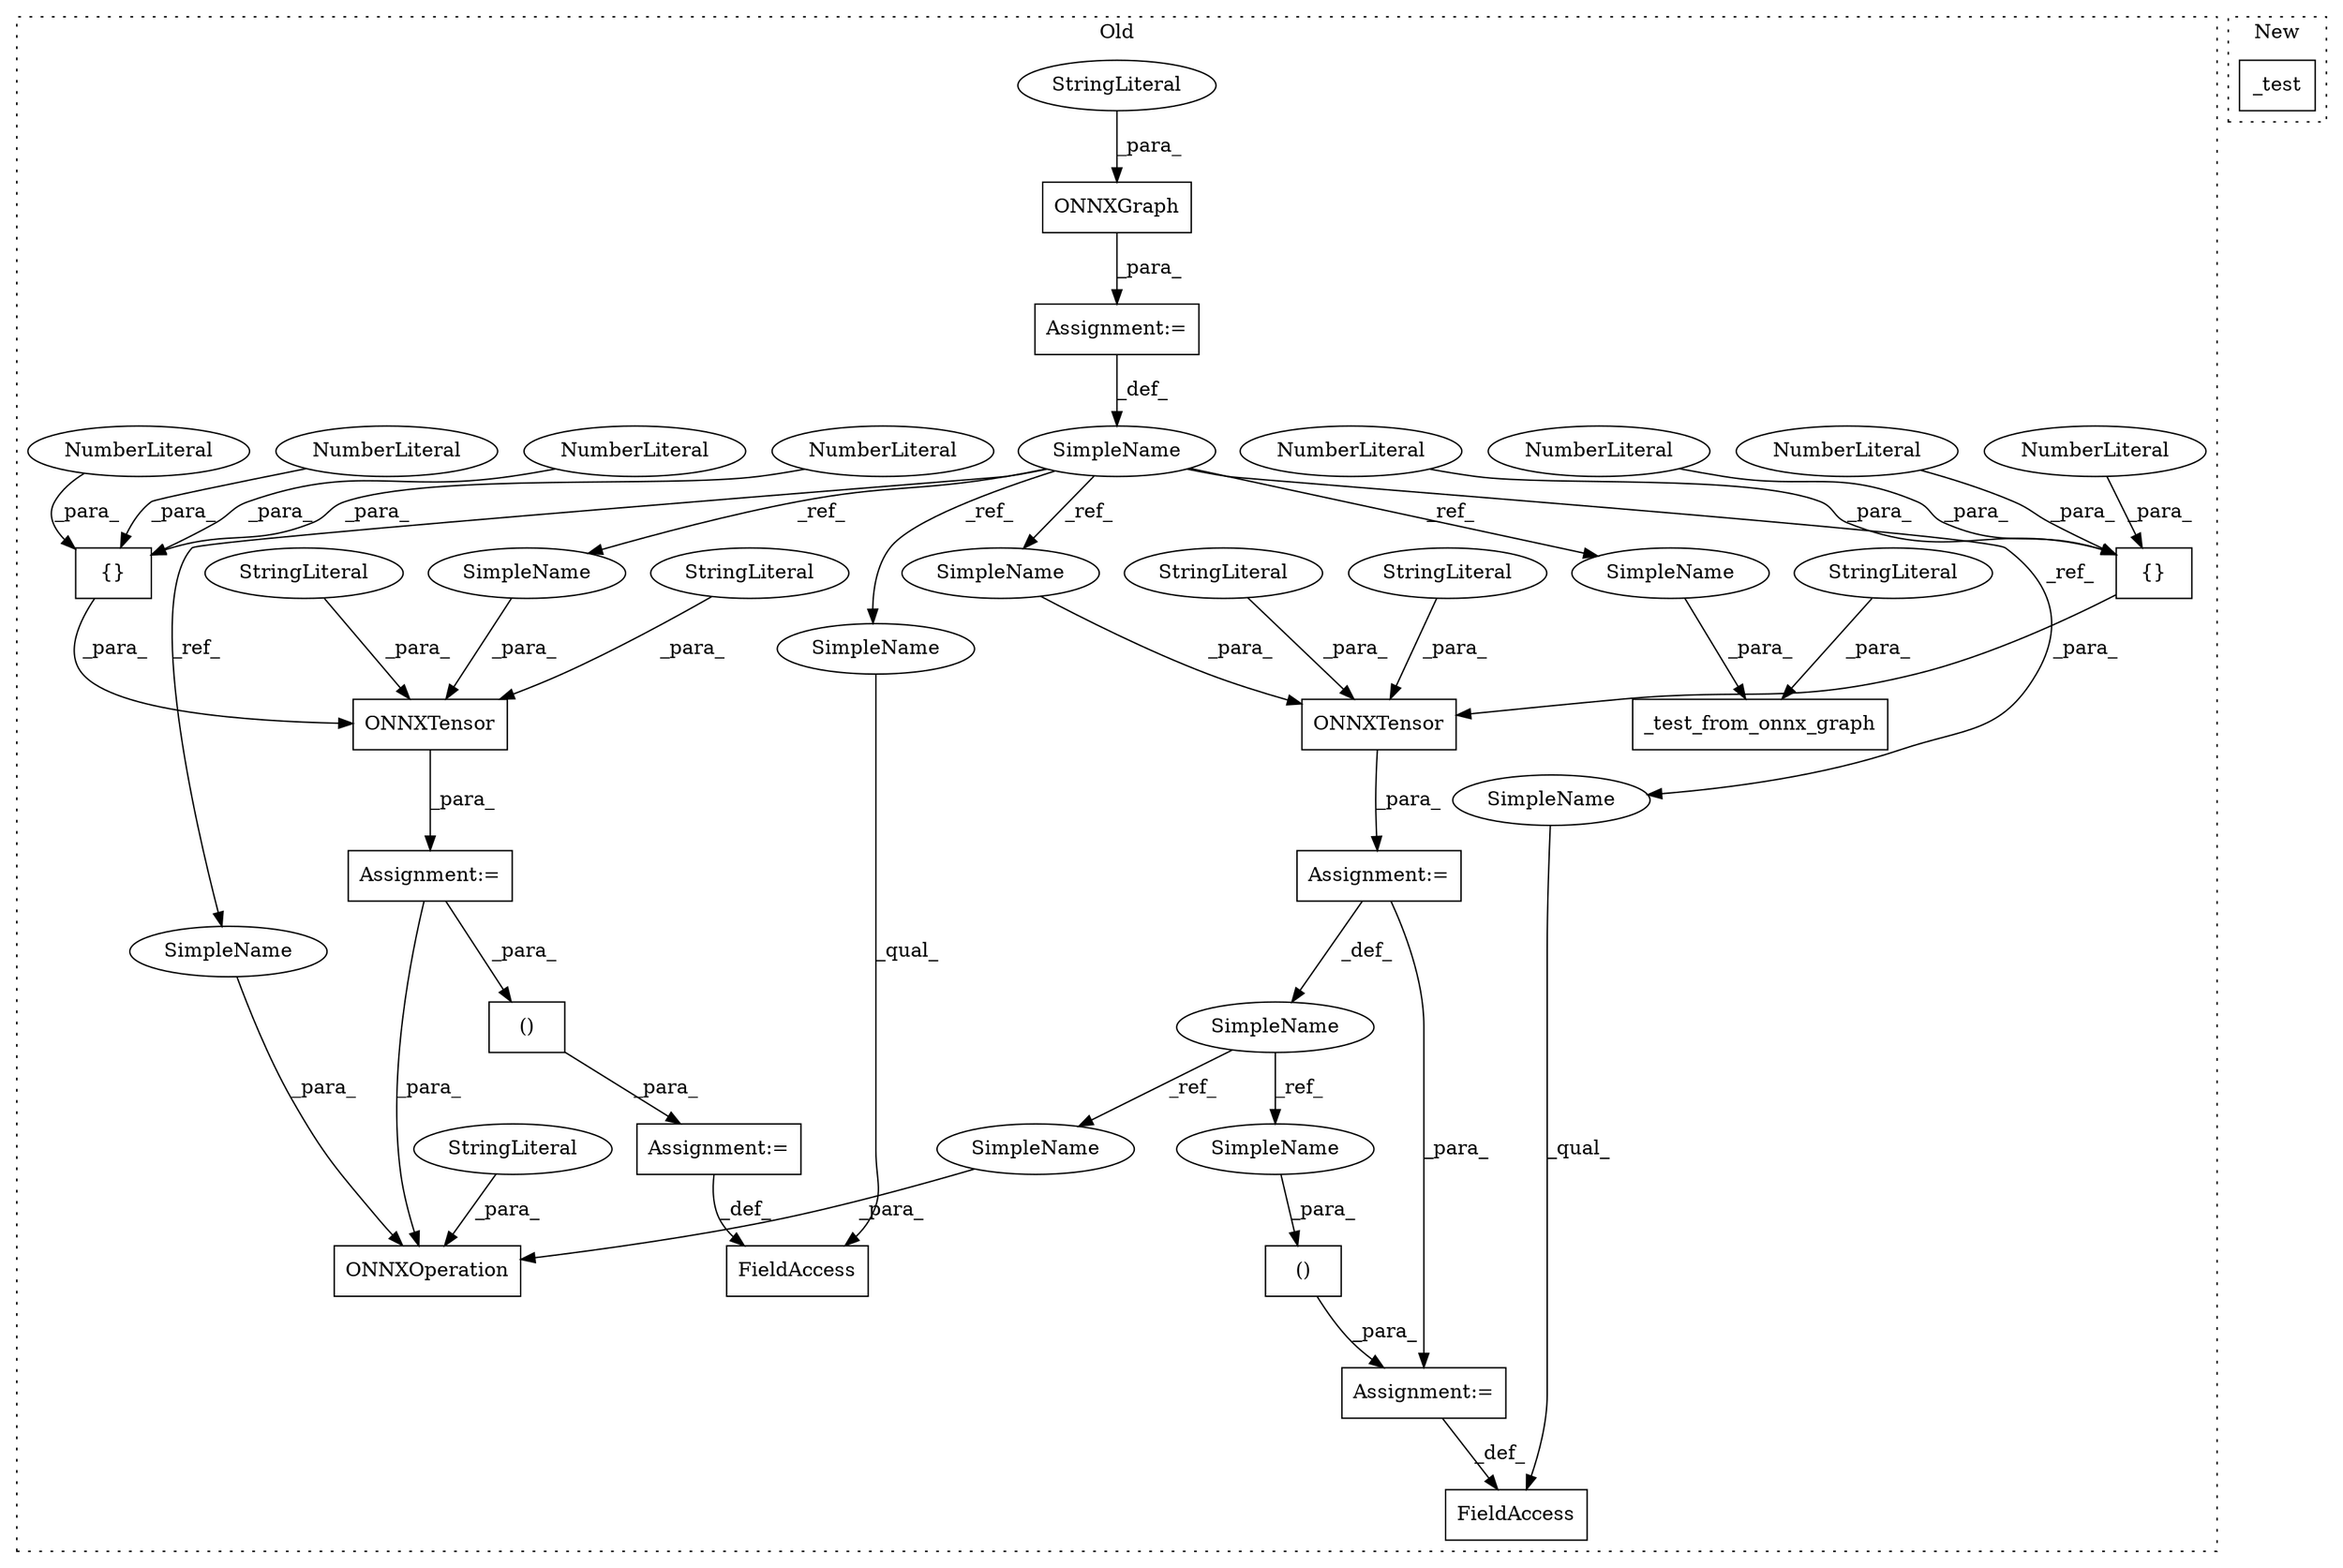 digraph G {
subgraph cluster0 {
1 [label="ONNXOperation" a="32" s="22696,22721" l="14,1" shape="box"];
3 [label="{}" a="4" s="22620,22628" l="1,1" shape="box"];
4 [label="()" a="106" s="22742" l="25" shape="box"];
5 [label="NumberLiteral" a="34" s="22627" l="1" shape="ellipse"];
6 [label="{}" a="4" s="22672,22680" l="1,1" shape="box"];
7 [label="()" a="106" s="22789" l="25" shape="box"];
8 [label="NumberLiteral" a="34" s="22675" l="1" shape="ellipse"];
9 [label="NumberLiteral" a="34" s="22673" l="1" shape="ellipse"];
10 [label="NumberLiteral" a="34" s="22679" l="1" shape="ellipse"];
11 [label="NumberLiteral" a="34" s="22621" l="1" shape="ellipse"];
12 [label="NumberLiteral" a="34" s="22625" l="1" shape="ellipse"];
13 [label="NumberLiteral" a="34" s="22623" l="1" shape="ellipse"];
14 [label="NumberLiteral" a="34" s="22677" l="1" shape="ellipse"];
15 [label="SimpleName" a="42" s="22592" l="1" shape="ellipse"];
16 [label="StringLiteral" a="45" s="22712" l="5" shape="ellipse"];
17 [label="ONNXGraph" a="32" s="22561,22585" l="10,1" shape="box"];
18 [label="_test_from_onnx_graph" a="32" s="22826,22855" l="22,1" shape="box"];
19 [label="SimpleName" a="42" s="22559" l="1" shape="ellipse"];
20 [label="StringLiteral" a="45" s="22850" l="5" shape="ellipse"];
21 [label="StringLiteral" a="45" s="22571" l="14" shape="ellipse"];
22 [label="FieldAccess" a="22" s="22774" l="9" shape="box"];
23 [label="FieldAccess" a="22" s="22728" l="8" shape="box"];
24 [label="Assignment:=" a="7" s="22783" l="6" shape="box"];
25 [label="Assignment:=" a="7" s="22645" l="1" shape="box"];
26 [label="Assignment:=" a="7" s="22560" l="1" shape="box"];
27 [label="Assignment:=" a="7" s="22736" l="6" shape="box"];
28 [label="Assignment:=" a="7" s="22593" l="1" shape="box"];
29 [label="ONNXTensor" a="32" s="22594,22637" l="11,1" shape="box"];
30 [label="StringLiteral" a="45" s="22630" l="7" shape="ellipse"];
31 [label="StringLiteral" a="45" s="22607" l="3" shape="ellipse"];
32 [label="ONNXTensor" a="32" s="22646,22689" l="11,1" shape="box"];
33 [label="StringLiteral" a="45" s="22682" l="7" shape="ellipse"];
34 [label="StringLiteral" a="45" s="22659" l="3" shape="ellipse"];
35 [label="SimpleName" a="42" s="22774" l="1" shape="ellipse"];
36 [label="SimpleName" a="42" s="22657" l="1" shape="ellipse"];
37 [label="SimpleName" a="42" s="22848" l="1" shape="ellipse"];
38 [label="SimpleName" a="42" s="22728" l="1" shape="ellipse"];
39 [label="SimpleName" a="42" s="22605" l="1" shape="ellipse"];
40 [label="SimpleName" a="42" s="22710" l="1" shape="ellipse"];
41 [label="SimpleName" a="42" s="22718" l="1" shape="ellipse"];
42 [label="SimpleName" a="42" s="22766" l="1" shape="ellipse"];
label = "Old";
style="dotted";
}
subgraph cluster1 {
2 [label="_test" a="32" s="24306,24330" l="6,1" shape="box"];
label = "New";
style="dotted";
}
3 -> 29 [label="_para_"];
4 -> 27 [label="_para_"];
5 -> 3 [label="_para_"];
6 -> 32 [label="_para_"];
7 -> 24 [label="_para_"];
8 -> 6 [label="_para_"];
9 -> 6 [label="_para_"];
10 -> 6 [label="_para_"];
11 -> 3 [label="_para_"];
12 -> 3 [label="_para_"];
13 -> 3 [label="_para_"];
14 -> 6 [label="_para_"];
15 -> 42 [label="_ref_"];
15 -> 41 [label="_ref_"];
16 -> 1 [label="_para_"];
17 -> 26 [label="_para_"];
19 -> 39 [label="_ref_"];
19 -> 35 [label="_ref_"];
19 -> 36 [label="_ref_"];
19 -> 37 [label="_ref_"];
19 -> 40 [label="_ref_"];
19 -> 38 [label="_ref_"];
20 -> 18 [label="_para_"];
21 -> 17 [label="_para_"];
24 -> 22 [label="_def_"];
25 -> 1 [label="_para_"];
25 -> 7 [label="_para_"];
26 -> 19 [label="_def_"];
27 -> 23 [label="_def_"];
28 -> 15 [label="_def_"];
28 -> 27 [label="_para_"];
29 -> 28 [label="_para_"];
30 -> 29 [label="_para_"];
31 -> 29 [label="_para_"];
32 -> 25 [label="_para_"];
33 -> 32 [label="_para_"];
34 -> 32 [label="_para_"];
35 -> 22 [label="_qual_"];
36 -> 32 [label="_para_"];
37 -> 18 [label="_para_"];
38 -> 23 [label="_qual_"];
39 -> 29 [label="_para_"];
40 -> 1 [label="_para_"];
41 -> 1 [label="_para_"];
42 -> 4 [label="_para_"];
}
